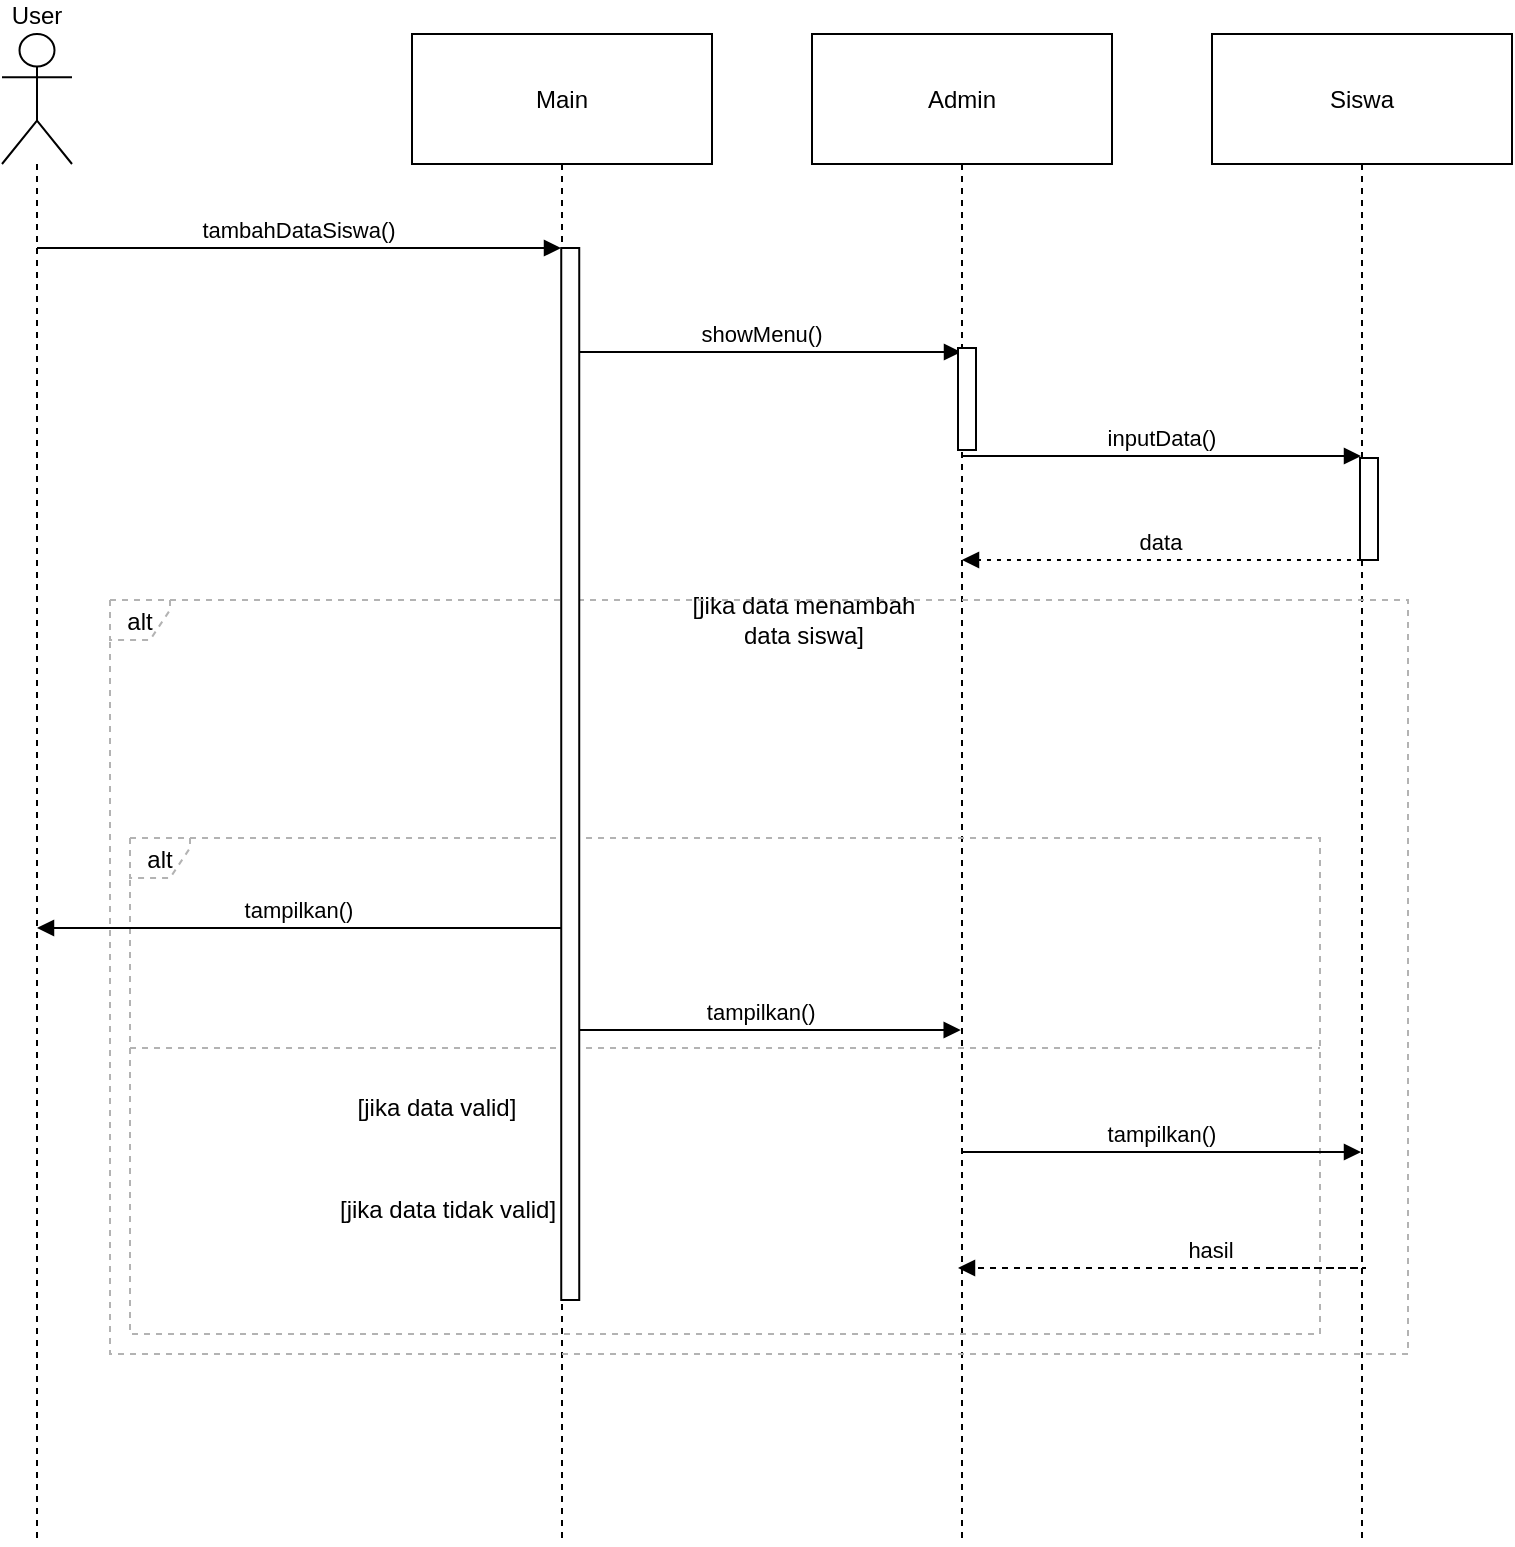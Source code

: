 <mxfile version="24.7.8">
  <diagram name="Page-1" id="BnBCNnN_2u9kJFSG5PZl">
    <mxGraphModel dx="1323" dy="852" grid="0" gridSize="10" guides="1" tooltips="1" connect="1" arrows="1" fold="1" page="0" pageScale="1" pageWidth="850" pageHeight="1100" math="0" shadow="0">
      <root>
        <mxCell id="0" />
        <mxCell id="1" parent="0" />
        <mxCell id="3PqMV9A3EtNK-paQD4V4-64" value="User" style="shape=umlLifeline;perimeter=lifelinePerimeter;whiteSpace=wrap;container=1;dropTarget=0;collapsible=0;recursiveResize=0;outlineConnect=0;portConstraint=eastwest;newEdgeStyle={&quot;edgeStyle&quot;:&quot;elbowEdgeStyle&quot;,&quot;elbow&quot;:&quot;vertical&quot;,&quot;curved&quot;:0,&quot;rounded&quot;:0};participant=umlActor;verticalAlign=bottom;labelPosition=center;verticalLabelPosition=top;align=center;size=65;" vertex="1" parent="1">
          <mxGeometry x="20" y="20" width="35" height="755" as="geometry" />
        </mxCell>
        <mxCell id="3PqMV9A3EtNK-paQD4V4-65" value="Main" style="shape=umlLifeline;perimeter=lifelinePerimeter;whiteSpace=wrap;container=1;dropTarget=0;collapsible=0;recursiveResize=0;outlineConnect=0;portConstraint=eastwest;newEdgeStyle={&quot;edgeStyle&quot;:&quot;elbowEdgeStyle&quot;,&quot;elbow&quot;:&quot;vertical&quot;,&quot;curved&quot;:0,&quot;rounded&quot;:0};size=65;" vertex="1" parent="1">
          <mxGeometry x="225" y="20" width="150" height="755" as="geometry" />
        </mxCell>
        <mxCell id="3PqMV9A3EtNK-paQD4V4-66" value="Admin" style="shape=umlLifeline;perimeter=lifelinePerimeter;whiteSpace=wrap;container=1;dropTarget=0;collapsible=0;recursiveResize=0;outlineConnect=0;portConstraint=eastwest;newEdgeStyle={&quot;edgeStyle&quot;:&quot;elbowEdgeStyle&quot;,&quot;elbow&quot;:&quot;vertical&quot;,&quot;curved&quot;:0,&quot;rounded&quot;:0};size=65;" vertex="1" parent="1">
          <mxGeometry x="425" y="20" width="150" height="755" as="geometry" />
        </mxCell>
        <mxCell id="3PqMV9A3EtNK-paQD4V4-67" value="Siswa" style="shape=umlLifeline;perimeter=lifelinePerimeter;whiteSpace=wrap;container=1;dropTarget=0;collapsible=0;recursiveResize=0;outlineConnect=0;portConstraint=eastwest;newEdgeStyle={&quot;edgeStyle&quot;:&quot;elbowEdgeStyle&quot;,&quot;elbow&quot;:&quot;vertical&quot;,&quot;curved&quot;:0,&quot;rounded&quot;:0};size=65;" vertex="1" parent="1">
          <mxGeometry x="625" y="20" width="150" height="755" as="geometry" />
        </mxCell>
        <mxCell id="3PqMV9A3EtNK-paQD4V4-68" value="alt" style="shape=umlFrame;dashed=1;pointerEvents=0;dropTarget=0;strokeColor=#B3B3B3;height=20;width=30" vertex="1" parent="1">
          <mxGeometry x="84" y="422" width="595" height="248" as="geometry" />
        </mxCell>
        <mxCell id="3PqMV9A3EtNK-paQD4V4-69" value="[jika data valid]" style="text;strokeColor=none;fillColor=none;align=center;verticalAlign=middle;whiteSpace=wrap;" vertex="1" parent="3PqMV9A3EtNK-paQD4V4-68">
          <mxGeometry x="102" y="125" width="103" height="20" as="geometry" />
        </mxCell>
        <mxCell id="3PqMV9A3EtNK-paQD4V4-70" value="" style="shape=line;dashed=1;whiteSpace=wrap;verticalAlign=top;labelPosition=center;verticalLabelPosition=middle;align=center;strokeColor=#B3B3B3;" vertex="1" parent="3PqMV9A3EtNK-paQD4V4-68">
          <mxGeometry y="103" width="595" height="4" as="geometry" />
        </mxCell>
        <mxCell id="3PqMV9A3EtNK-paQD4V4-71" value="alt" style="shape=umlFrame;dashed=1;pointerEvents=0;dropTarget=0;strokeColor=#B3B3B3;height=20;width=30" vertex="1" parent="1">
          <mxGeometry x="74" y="303" width="649" height="377" as="geometry" />
        </mxCell>
        <mxCell id="3PqMV9A3EtNK-paQD4V4-72" value="[jika data menambah&#xa;data siswa]" style="text;strokeColor=none;fillColor=none;align=center;verticalAlign=middle;whiteSpace=wrap;" vertex="1" parent="3PqMV9A3EtNK-paQD4V4-71">
          <mxGeometry x="44.554" width="604.446" height="20" as="geometry" />
        </mxCell>
        <mxCell id="3PqMV9A3EtNK-paQD4V4-73" value="tambahDataSiswa()" style="verticalAlign=bottom;edgeStyle=elbowEdgeStyle;elbow=vertical;curved=0;rounded=0;endArrow=block;" edge="1" parent="1" source="3PqMV9A3EtNK-paQD4V4-64" target="3PqMV9A3EtNK-paQD4V4-65">
          <mxGeometry relative="1" as="geometry">
            <Array as="points">
              <mxPoint x="206" y="127" />
            </Array>
          </mxGeometry>
        </mxCell>
        <mxCell id="3PqMV9A3EtNK-paQD4V4-74" value="showMenu()" style="verticalAlign=bottom;edgeStyle=elbowEdgeStyle;elbow=vertical;curved=0;rounded=0;endArrow=block;" edge="1" parent="1" source="3PqMV9A3EtNK-paQD4V4-65" target="3PqMV9A3EtNK-paQD4V4-66">
          <mxGeometry relative="1" as="geometry">
            <Array as="points">
              <mxPoint x="409" y="179" />
            </Array>
          </mxGeometry>
        </mxCell>
        <mxCell id="3PqMV9A3EtNK-paQD4V4-75" value="inputData()" style="verticalAlign=bottom;edgeStyle=elbowEdgeStyle;elbow=vertical;curved=0;rounded=0;endArrow=block;" edge="1" parent="1" source="3PqMV9A3EtNK-paQD4V4-66" target="3PqMV9A3EtNK-paQD4V4-67">
          <mxGeometry relative="1" as="geometry">
            <Array as="points">
              <mxPoint x="609" y="231" />
            </Array>
          </mxGeometry>
        </mxCell>
        <mxCell id="3PqMV9A3EtNK-paQD4V4-76" value="data" style="verticalAlign=bottom;edgeStyle=elbowEdgeStyle;elbow=vertical;curved=0;rounded=0;dashed=1;dashPattern=2 3;endArrow=block;" edge="1" parent="1" source="3PqMV9A3EtNK-paQD4V4-67" target="3PqMV9A3EtNK-paQD4V4-66">
          <mxGeometry relative="1" as="geometry">
            <Array as="points">
              <mxPoint x="612" y="283" />
            </Array>
          </mxGeometry>
        </mxCell>
        <mxCell id="3PqMV9A3EtNK-paQD4V4-77" value="tampilkan()" style="verticalAlign=bottom;edgeStyle=elbowEdgeStyle;elbow=vertical;curved=0;rounded=0;endArrow=block;" edge="1" parent="1" source="3PqMV9A3EtNK-paQD4V4-65" target="3PqMV9A3EtNK-paQD4V4-64">
          <mxGeometry relative="1" as="geometry">
            <Array as="points">
              <mxPoint x="176" y="467" />
              <mxPoint x="204.24" y="472.5" />
            </Array>
            <mxPoint x="291.74" y="468" as="sourcePoint" />
            <mxPoint x="67" y="464" as="targetPoint" />
          </mxGeometry>
        </mxCell>
        <mxCell id="3PqMV9A3EtNK-paQD4V4-78" value="tampilkan()" style="verticalAlign=bottom;edgeStyle=elbowEdgeStyle;elbow=vertical;curved=0;rounded=0;endArrow=block;" edge="1" parent="1">
          <mxGeometry relative="1" as="geometry">
            <Array as="points" />
            <mxPoint x="299.619" y="518" as="sourcePoint" />
            <mxPoint x="499.36" y="518" as="targetPoint" />
          </mxGeometry>
        </mxCell>
        <mxCell id="3PqMV9A3EtNK-paQD4V4-79" value="tampilkan()" style="verticalAlign=bottom;edgeStyle=elbowEdgeStyle;elbow=vertical;curved=0;rounded=0;endArrow=block;" edge="1" parent="1" source="3PqMV9A3EtNK-paQD4V4-66" target="3PqMV9A3EtNK-paQD4V4-67">
          <mxGeometry relative="1" as="geometry">
            <Array as="points">
              <mxPoint x="608.05" y="579" />
            </Array>
            <mxPoint x="698.55" y="579" as="sourcePoint" />
            <mxPoint x="501" y="579" as="targetPoint" />
          </mxGeometry>
        </mxCell>
        <mxCell id="3PqMV9A3EtNK-paQD4V4-80" value="hasil" style="verticalAlign=bottom;edgeStyle=elbowEdgeStyle;elbow=vertical;curved=0;rounded=0;dashed=1;endArrow=block;" edge="1" parent="1">
          <mxGeometry relative="1" as="geometry">
            <Array as="points">
              <mxPoint x="702" y="637" />
            </Array>
            <mxPoint x="653.001" y="637" as="sourcePoint" />
            <mxPoint x="498" y="637" as="targetPoint" />
          </mxGeometry>
        </mxCell>
        <mxCell id="3PqMV9A3EtNK-paQD4V4-81" value="&lt;span style=&quot;color: rgb(0, 0, 0); font-family: Helvetica; font-size: 12px; font-style: normal; font-variant-ligatures: normal; font-variant-caps: normal; font-weight: 400; letter-spacing: normal; orphans: 2; text-align: center; text-indent: 0px; text-transform: none; widows: 2; word-spacing: 0px; -webkit-text-stroke-width: 0px; white-space: normal; background-color: rgb(255, 255, 255); text-decoration-thickness: initial; text-decoration-style: initial; text-decoration-color: initial; display: inline !important; float: none;&quot;&gt;[jika data tidak valid]&lt;/span&gt;" style="text;whiteSpace=wrap;html=1;" vertex="1" parent="1">
          <mxGeometry x="187" y="594" width="112.62" height="22.6" as="geometry" />
        </mxCell>
        <mxCell id="3PqMV9A3EtNK-paQD4V4-82" value="" style="rounded=0;whiteSpace=wrap;html=1;" vertex="1" parent="1">
          <mxGeometry x="299.62" y="127" width="9" height="526" as="geometry" />
        </mxCell>
        <mxCell id="3PqMV9A3EtNK-paQD4V4-83" value="" style="rounded=0;whiteSpace=wrap;html=1;" vertex="1" parent="1">
          <mxGeometry x="498" y="177" width="9" height="51" as="geometry" />
        </mxCell>
        <mxCell id="3PqMV9A3EtNK-paQD4V4-84" value="" style="rounded=0;whiteSpace=wrap;html=1;" vertex="1" parent="1">
          <mxGeometry x="699" y="232" width="9" height="51" as="geometry" />
        </mxCell>
      </root>
    </mxGraphModel>
  </diagram>
</mxfile>
